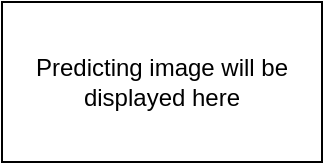 <mxfile version="14.6.10" type="device"><diagram id="4xWPqbledXdSCJnxj3PU" name="Page-1"><mxGraphModel dx="1189" dy="1152" grid="1" gridSize="10" guides="1" tooltips="1" connect="1" arrows="1" fold="1" page="1" pageScale="1" pageWidth="850" pageHeight="1100" math="0" shadow="0"><root><mxCell id="0"/><mxCell id="1" parent="0"/><mxCell id="qxmsCKXgT57A740Or69j-1" value="Predicting image will be displayed here" style="text;html=1;strokeColor=none;fillColor=none;align=center;verticalAlign=middle;whiteSpace=wrap;rounded=0;" vertex="1" parent="1"><mxGeometry x="400" y="580" width="130" height="20" as="geometry"/></mxCell><mxCell id="qxmsCKXgT57A740Or69j-2" value="" style="rounded=0;whiteSpace=wrap;html=1;fillColor=none;" vertex="1" parent="1"><mxGeometry x="385" y="550" width="160" height="80" as="geometry"/></mxCell></root></mxGraphModel></diagram></mxfile>